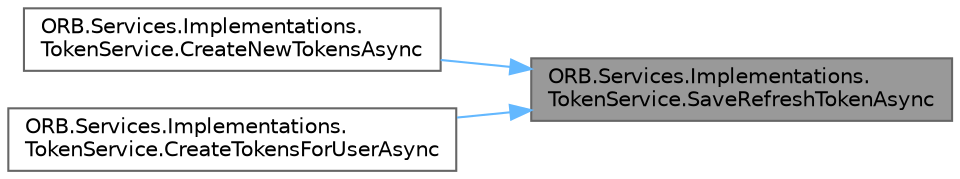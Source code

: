 digraph "ORB.Services.Implementations.TokenService.SaveRefreshTokenAsync"
{
 // INTERACTIVE_SVG=YES
 // LATEX_PDF_SIZE
  bgcolor="transparent";
  edge [fontname=Helvetica,fontsize=10,labelfontname=Helvetica,labelfontsize=10];
  node [fontname=Helvetica,fontsize=10,shape=box,height=0.2,width=0.4];
  rankdir="RL";
  Node1 [id="Node000001",label="ORB.Services.Implementations.\lTokenService.SaveRefreshTokenAsync",height=0.2,width=0.4,color="gray40", fillcolor="grey60", style="filled", fontcolor="black",tooltip="Saves refresh token to the DB.Task."];
  Node1 -> Node2 [id="edge1_Node000001_Node000002",dir="back",color="steelblue1",style="solid",tooltip=" "];
  Node2 [id="Node000002",label="ORB.Services.Implementations.\lTokenService.CreateNewTokensAsync",height=0.2,width=0.4,color="grey40", fillcolor="white", style="filled",URL="$class_o_r_b_1_1_services_1_1_implementations_1_1_token_service.html#a049c94e4868627a4bd27a49ab2eb776f",tooltip="Create a new token from expired one.The new tokens."];
  Node1 -> Node3 [id="edge2_Node000001_Node000003",dir="back",color="steelblue1",style="solid",tooltip=" "];
  Node3 [id="Node000003",label="ORB.Services.Implementations.\lTokenService.CreateTokensForUserAsync",height=0.2,width=0.4,color="grey40", fillcolor="white", style="filled",URL="$class_o_r_b_1_1_services_1_1_implementations_1_1_token_service.html#a3e3b796a7b3f9e593f83474fa1b79bb5",tooltip="Creates an access and refresh tokens.The new tokens."];
}
